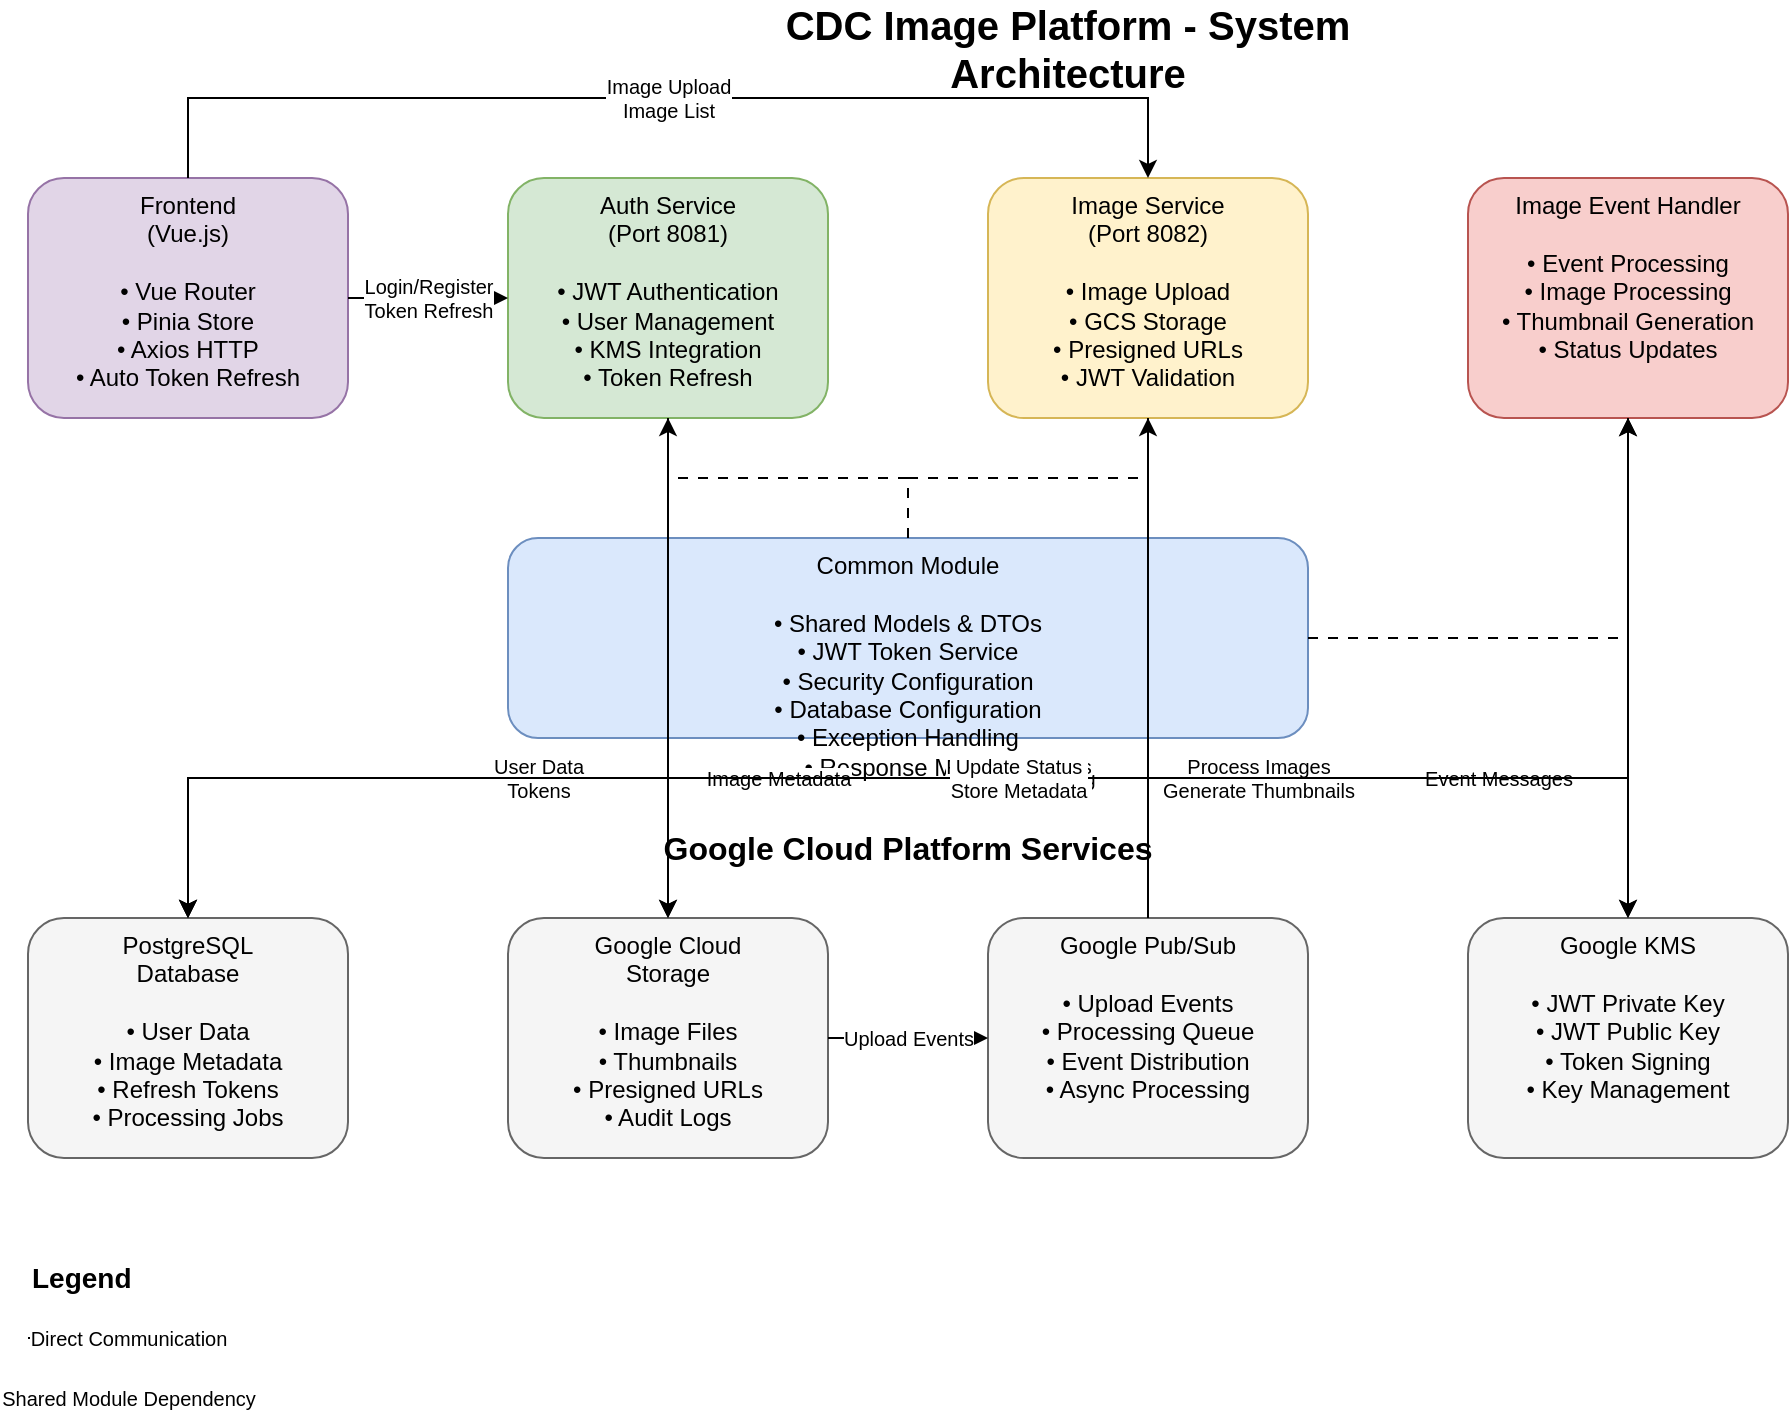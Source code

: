 <?xml version="1.0" encoding="UTF-8"?>
<mxfile version="22.1.16" type="device">
  <diagram name="System Architecture" id="system-architecture">
    <mxGraphModel dx="1422" dy="794" grid="1" gridSize="10" guides="1" tooltips="1" connect="1" arrows="1" fold="1" page="1" pageScale="1" pageWidth="1169" pageHeight="827" math="0" shadow="0">
      <root>
        <mxCell id="0" />
        <mxCell id="1" parent="0" />
        
        <!-- Title -->
        <mxCell id="title" value="CDC Image Platform - System Architecture" style="text;html=1;strokeColor=none;fillColor=none;align=center;verticalAlign=middle;whiteSpace=wrap;rounded=0;fontSize=20;fontStyle=1;" vertex="1" parent="1">
          <mxGeometry x="400" y="20" width="400" height="30" as="geometry" />
        </mxCell>
        
        <!-- Frontend -->
        <mxCell id="frontend" value="Frontend&#xa;(Vue.js)&#xa;&#xa;• Vue Router&#xa;• Pinia Store&#xa;• Axios HTTP&#xa;• Auto Token Refresh" style="rounded=1;whiteSpace=wrap;html=1;fillColor=#e1d5e7;strokeColor=#9673a6;fontSize=12;align=center;verticalAlign=top;" vertex="1" parent="1">
          <mxGeometry x="80" y="100" width="160" height="120" as="geometry" />
        </mxCell>
        
        <!-- Auth Service -->
        <mxCell id="auth-service" value="Auth Service&#xa;(Port 8081)&#xa;&#xa;• JWT Authentication&#xa;• User Management&#xa;• KMS Integration&#xa;• Token Refresh" style="rounded=1;whiteSpace=wrap;html=1;fillColor=#d5e8d4;strokeColor=#82b366;fontSize=12;align=center;verticalAlign=top;" vertex="1" parent="1">
          <mxGeometry x="320" y="100" width="160" height="120" as="geometry" />
        </mxCell>
        
        <!-- Image Service -->
        <mxCell id="image-service" value="Image Service&#xa;(Port 8082)&#xa;&#xa;• Image Upload&#xa;• GCS Storage&#xa;• Presigned URLs&#xa;• JWT Validation" style="rounded=1;whiteSpace=wrap;html=1;fillColor=#fff2cc;strokeColor=#d6b656;fontSize=12;align=center;verticalAlign=top;" vertex="1" parent="1">
          <mxGeometry x="560" y="100" width="160" height="120" as="geometry" />
        </mxCell>
        
        <!-- Image Event Handler -->
        <mxCell id="event-handler" value="Image Event Handler&#xa;&#xa;• Event Processing&#xa;• Image Processing&#xa;• Thumbnail Generation&#xa;• Status Updates" style="rounded=1;whiteSpace=wrap;html=1;fillColor=#f8cecc;strokeColor=#b85450;fontSize=12;align=center;verticalAlign=top;" vertex="1" parent="1">
          <mxGeometry x="800" y="100" width="160" height="120" as="geometry" />
        </mxCell>
        
        <!-- Common Module -->
        <mxCell id="common-module" value="Common Module&#xa;&#xa;• Shared Models &amp; DTOs&#xa;• JWT Token Service&#xa;• Security Configuration&#xa;• Database Configuration&#xa;• Exception Handling&#xa;• Response Models" style="rounded=1;whiteSpace=wrap;html=1;fillColor=#dae8fc;strokeColor=#6c8ebf;fontSize=12;align=center;verticalAlign=top;" vertex="1" parent="1">
          <mxGeometry x="320" y="280" width="400" height="100" as="geometry" />
        </mxCell>
        
        <!-- Google Cloud Platform Services -->
        <mxCell id="gcp-title" value="Google Cloud Platform Services" style="text;html=1;strokeColor=none;fillColor=none;align=center;verticalAlign=middle;whiteSpace=wrap;rounded=0;fontSize=16;fontStyle=1;" vertex="1" parent="1">
          <mxGeometry x="80" y="420" width="880" height="30" as="geometry" />
        </mxCell>
        
        <!-- PostgreSQL -->
        <mxCell id="postgresql" value="PostgreSQL&#xa;Database&#xa;&#xa;• User Data&#xa;• Image Metadata&#xa;• Refresh Tokens&#xa;• Processing Jobs" style="rounded=1;whiteSpace=wrap;html=1;fillColor=#f5f5f5;strokeColor=#666666;fontSize=12;align=center;verticalAlign=top;" vertex="1" parent="1">
          <mxGeometry x="80" y="470" width="160" height="120" as="geometry" />
        </mxCell>
        
        <!-- Google Cloud Storage -->
        <mxCell id="gcs" value="Google Cloud&#xa;Storage&#xa;&#xa;• Image Files&#xa;• Thumbnails&#xa;• Presigned URLs&#xa;• Audit Logs" style="rounded=1;whiteSpace=wrap;html=1;fillColor=#f5f5f5;strokeColor=#666666;fontSize=12;align=center;verticalAlign=top;" vertex="1" parent="1">
          <mxGeometry x="320" y="470" width="160" height="120" as="geometry" />
        </mxCell>
        
        <!-- Google Pub/Sub -->
        <mxCell id="pubsub" value="Google Pub/Sub&#xa;&#xa;• Upload Events&#xa;• Processing Queue&#xa;• Event Distribution&#xa;• Async Processing" style="rounded=1;whiteSpace=wrap;html=1;fillColor=#f5f5f5;strokeColor=#666666;fontSize=12;align=center;verticalAlign=top;" vertex="1" parent="1">
          <mxGeometry x="560" y="470" width="160" height="120" as="geometry" />
        </mxCell>
        
        <!-- Google KMS -->
        <mxCell id="kms" value="Google KMS&#xa;&#xa;• JWT Private Key&#xa;• JWT Public Key&#xa;• Token Signing&#xa;• Key Management" style="rounded=1;whiteSpace=wrap;html=1;fillColor=#f5f5f5;strokeColor=#666666;fontSize=12;align=center;verticalAlign=top;" vertex="1" parent="1">
          <mxGeometry x="800" y="470" width="160" height="120" as="geometry" />
        </mxCell>
        
        <!-- Connections -->
        <!-- Frontend to Auth Service -->
        <mxCell id="fe-auth" value="Login/Register&#xa;Token Refresh" style="edgeStyle=orthogonalEdgeStyle;rounded=0;orthogonalLoop=1;jettySize=auto;html=1;fontSize=10;" edge="1" parent="1" source="frontend" target="auth-service">
          <mxGeometry relative="1" as="geometry" />
        </mxCell>
        
        <!-- Frontend to Image Service -->
        <mxCell id="fe-image" value="Image Upload&#xa;Image List" style="edgeStyle=orthogonalEdgeStyle;rounded=0;orthogonalLoop=1;jettySize=auto;html=1;fontSize=10;" edge="1" parent="1" source="frontend" target="image-service">
          <mxGeometry relative="1" as="geometry">
            <Array as="points">
              <mxPoint x="160" y="60" />
              <mxPoint x="640" y="60" />
            </Array>
          </mxGeometry>
        </mxCell>
        
        <!-- Auth Service to KMS -->
        <mxCell id="auth-kms" value="JWT Signing" style="edgeStyle=orthogonalEdgeStyle;rounded=0;orthogonalLoop=1;jettySize=auto;html=1;fontSize=10;" edge="1" parent="1" source="auth-service" target="kms">
          <mxGeometry relative="1" as="geometry">
            <Array as="points">
              <mxPoint x="400" y="400" />
              <mxPoint x="880" y="400" />
            </Array>
          </mxGeometry>
        </mxCell>
        
        <!-- Auth Service to PostgreSQL -->
        <mxCell id="auth-db" value="User Data&#xa;Tokens" style="edgeStyle=orthogonalEdgeStyle;rounded=0;orthogonalLoop=1;jettySize=auto;html=1;fontSize=10;" edge="1" parent="1" source="auth-service" target="postgresql">
          <mxGeometry relative="1" as="geometry">
            <Array as="points">
              <mxPoint x="400" y="400" />
              <mxPoint x="160" y="400" />
            </Array>
          </mxGeometry>
        </mxCell>
        
        <!-- Image Service to GCS -->
        <mxCell id="image-gcs" value="Presigned URLs&#xa;File Operations" style="edgeStyle=orthogonalEdgeStyle;rounded=0;orthogonalLoop=1;jettySize=auto;html=1;fontSize=10;" edge="1" parent="1" source="image-service" target="gcs">
          <mxGeometry relative="1" as="geometry">
            <Array as="points">
              <mxPoint x="640" y="400" />
              <mxPoint x="400" y="400" />
            </Array>
          </mxGeometry>
        </mxCell>
        
        <!-- Image Service to PostgreSQL -->
        <mxCell id="image-db" value="Image Metadata" style="edgeStyle=orthogonalEdgeStyle;rounded=0;orthogonalLoop=1;jettySize=auto;html=1;fontSize=10;" edge="1" parent="1" source="image-service" target="postgresql">
          <mxGeometry relative="1" as="geometry">
            <Array as="points">
              <mxPoint x="640" y="400" />
              <mxPoint x="160" y="400" />
            </Array>
          </mxGeometry>
        </mxCell>
        
        <!-- Image Service to KMS -->
        <mxCell id="image-kms" value="Public Key&#xa;JWT Validation" style="edgeStyle=orthogonalEdgeStyle;rounded=0;orthogonalLoop=1;jettySize=auto;html=1;fontSize=10;" edge="1" parent="1" source="image-service" target="kms">
          <mxGeometry relative="1" as="geometry">
            <Array as="points">
              <mxPoint x="640" y="400" />
              <mxPoint x="880" y="400" />
            </Array>
          </mxGeometry>
        </mxCell>
        
        <!-- GCS to Pub/Sub -->
        <mxCell id="gcs-pubsub" value="Upload Events" style="edgeStyle=orthogonalEdgeStyle;rounded=0;orthogonalLoop=1;jettySize=auto;html=1;fontSize=10;" edge="1" parent="1" source="gcs" target="pubsub">
          <mxGeometry relative="1" as="geometry" />
        </mxCell>
        
        <!-- Pub/Sub to Event Handler -->
        <mxCell id="pubsub-handler" value="Event Messages" style="edgeStyle=orthogonalEdgeStyle;rounded=0;orthogonalLoop=1;jettySize=auto;html=1;fontSize=10;" edge="1" parent="1" source="pubsub" target="event-handler">
          <mxGeometry relative="1" as="geometry">
            <Array as="points">
              <mxPoint x="640" y="400" />
              <mxPoint x="880" y="400" />
            </Array>
          </mxGeometry>
        </mxCell>
        
        <!-- Event Handler to GCS -->
        <mxCell id="handler-gcs" value="Process Images&#xa;Generate Thumbnails" style="edgeStyle=orthogonalEdgeStyle;rounded=0;orthogonalLoop=1;jettySize=auto;html=1;fontSize=10;" edge="1" parent="1" source="event-handler" target="gcs">
          <mxGeometry relative="1" as="geometry">
            <Array as="points">
              <mxPoint x="880" y="400" />
              <mxPoint x="400" y="400" />
            </Array>
          </mxGeometry>
        </mxCell>
        
        <!-- Event Handler to PostgreSQL -->
        <mxCell id="handler-db" value="Update Status&#xa;Store Metadata" style="edgeStyle=orthogonalEdgeStyle;rounded=0;orthogonalLoop=1;jettySize=auto;html=1;fontSize=10;" edge="1" parent="1" source="event-handler" target="postgresql">
          <mxGeometry relative="1" as="geometry">
            <Array as="points">
              <mxPoint x="880" y="400" />
              <mxPoint x="160" y="400" />
            </Array>
          </mxGeometry>
        </mxCell>
        
        <!-- Common Module connections -->
        <mxCell id="common-auth" value="" style="edgeStyle=orthogonalEdgeStyle;rounded=0;orthogonalLoop=1;jettySize=auto;html=1;dashed=1;dashPattern=5 5;" edge="1" parent="1" source="common-module" target="auth-service">
          <mxGeometry relative="1" as="geometry" />
        </mxCell>
        
        <mxCell id="common-image" value="" style="edgeStyle=orthogonalEdgeStyle;rounded=0;orthogonalLoop=1;jettySize=auto;html=1;dashed=1;dashPattern=5 5;" edge="1" parent="1" source="common-module" target="image-service">
          <mxGeometry relative="1" as="geometry" />
        </mxCell>
        
        <mxCell id="common-handler" value="" style="edgeStyle=orthogonalEdgeStyle;rounded=0;orthogonalLoop=1;jettySize=auto;html=1;dashed=1;dashPattern=5 5;" edge="1" parent="1" source="common-module" target="event-handler">
          <mxGeometry relative="1" as="geometry" />
        </mxCell>
        
        <!-- Legend -->
        <mxCell id="legend-title" value="Legend" style="text;html=1;strokeColor=none;fillColor=none;align=left;verticalAlign=middle;whiteSpace=wrap;rounded=0;fontSize=14;fontStyle=1;" vertex="1" parent="1">
          <mxGeometry x="80" y="640" width="60" height="20" as="geometry" />
        </mxCell>
        
        <mxCell id="legend-solid" value="Direct Communication" style="edgeStyle=orthogonalEdgeStyle;rounded=0;orthogonalLoop=1;jettySize=auto;html=1;fontSize=10;" edge="1" parent="1">
          <mxGeometry x="80" y="670" width="100" height="20" as="geometry">
            <mxPoint x="80" y="680" as="sourcePoint" />
            <mxPoint x="180" y="680" as="targetPoint" />
          </mxGeometry>
        </mxCell>
        
        <mxCell id="legend-dashed" value="Shared Module Dependency" style="edgeStyle=orthogonalEdgeStyle;rounded=0;orthogonalLoop=1;jettySize=auto;html=1;dashed=1;dashPattern=5 5;fontSize=10;" edge="1" parent="1">
          <mxGeometry x="80" y="700" width="100" height="20" as="geometry">
            <mxPoint x="80" y="710" as="sourcePoint" />
            <mxPoint x="180" y="710" as="targetPoint" />
          </mxGeometry>
        </mxCell>
        
      </root>
    </mxGraphModel>
  </diagram>
</mxfile>

